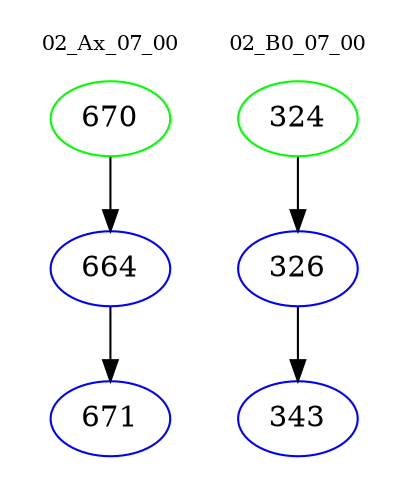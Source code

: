 digraph{
subgraph cluster_0 {
color = white
label = "02_Ax_07_00";
fontsize=10;
T0_670 [label="670", color="green"]
T0_670 -> T0_664 [color="black"]
T0_664 [label="664", color="blue"]
T0_664 -> T0_671 [color="black"]
T0_671 [label="671", color="blue"]
}
subgraph cluster_1 {
color = white
label = "02_B0_07_00";
fontsize=10;
T1_324 [label="324", color="green"]
T1_324 -> T1_326 [color="black"]
T1_326 [label="326", color="blue"]
T1_326 -> T1_343 [color="black"]
T1_343 [label="343", color="blue"]
}
}
